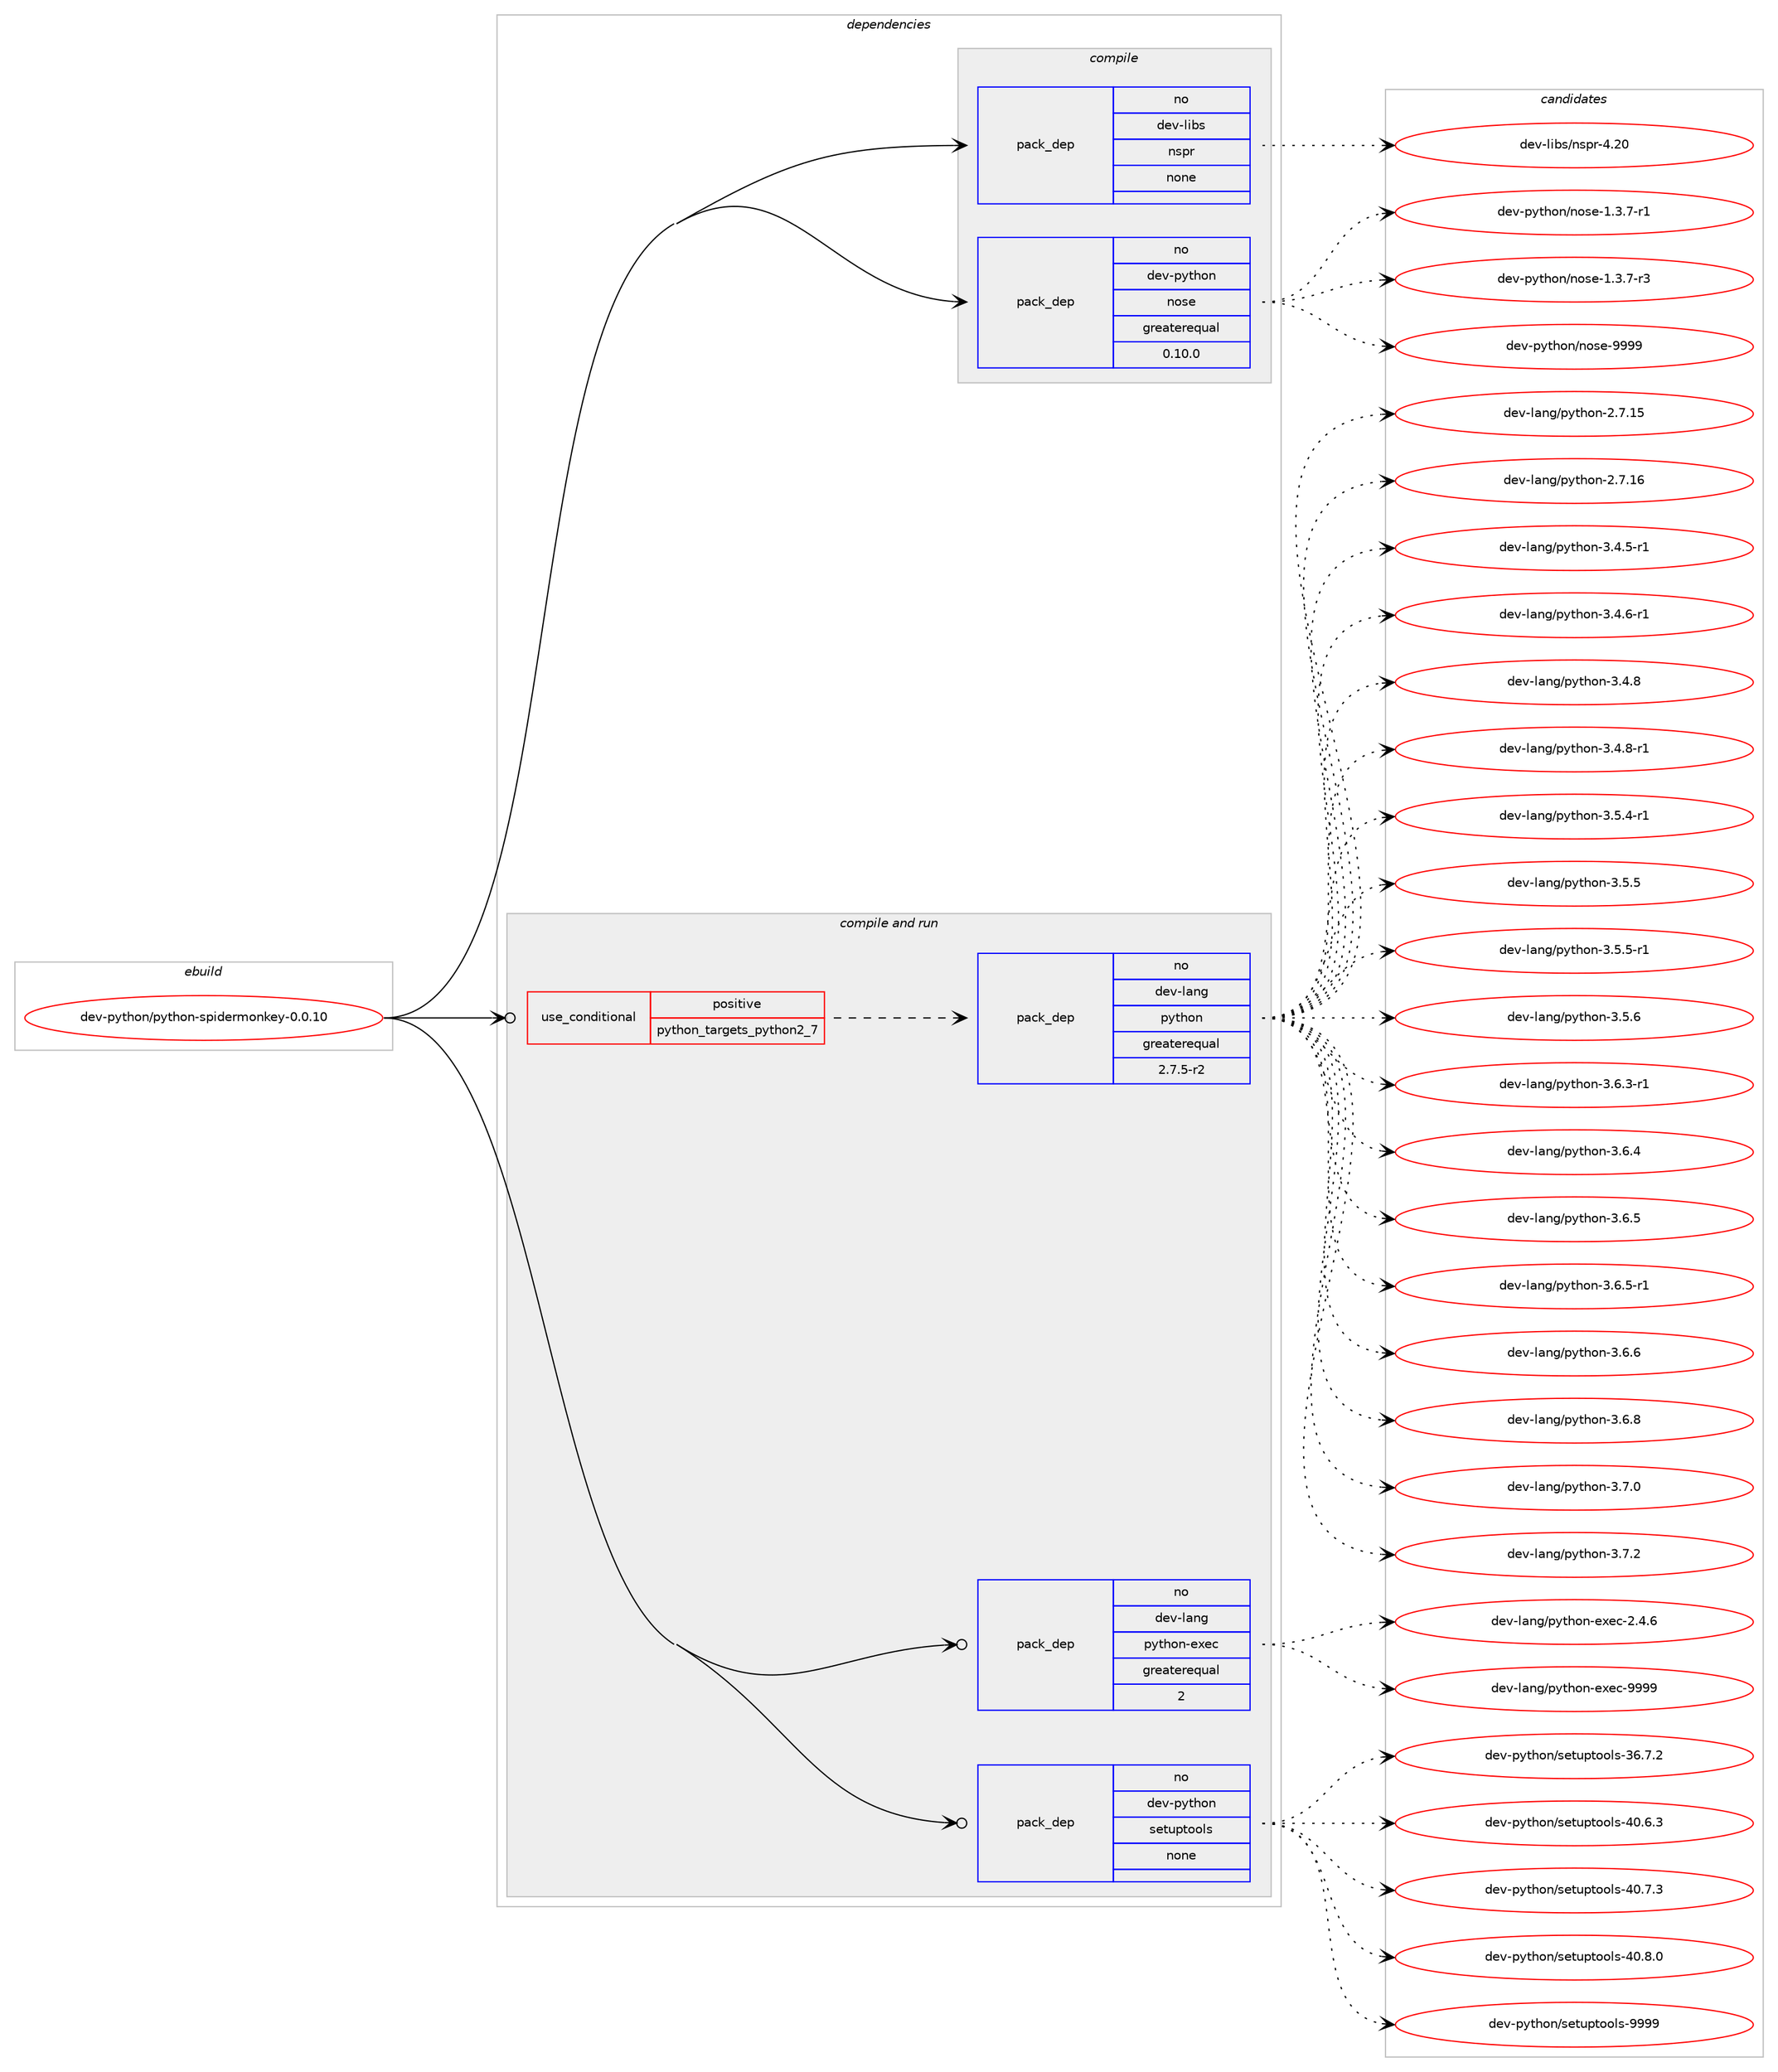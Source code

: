 digraph prolog {

# *************
# Graph options
# *************

newrank=true;
concentrate=true;
compound=true;
graph [rankdir=LR,fontname=Helvetica,fontsize=10,ranksep=1.5];#, ranksep=2.5, nodesep=0.2];
edge  [arrowhead=vee];
node  [fontname=Helvetica,fontsize=10];

# **********
# The ebuild
# **********

subgraph cluster_leftcol {
color=gray;
rank=same;
label=<<i>ebuild</i>>;
id [label="dev-python/python-spidermonkey-0.0.10", color=red, width=4, href="../dev-python/python-spidermonkey-0.0.10.svg"];
}

# ****************
# The dependencies
# ****************

subgraph cluster_midcol {
color=gray;
label=<<i>dependencies</i>>;
subgraph cluster_compile {
fillcolor="#eeeeee";
style=filled;
label=<<i>compile</i>>;
subgraph pack1030281 {
dependency1436680 [label=<<TABLE BORDER="0" CELLBORDER="1" CELLSPACING="0" CELLPADDING="4" WIDTH="220"><TR><TD ROWSPAN="6" CELLPADDING="30">pack_dep</TD></TR><TR><TD WIDTH="110">no</TD></TR><TR><TD>dev-libs</TD></TR><TR><TD>nspr</TD></TR><TR><TD>none</TD></TR><TR><TD></TD></TR></TABLE>>, shape=none, color=blue];
}
id:e -> dependency1436680:w [weight=20,style="solid",arrowhead="vee"];
subgraph pack1030282 {
dependency1436681 [label=<<TABLE BORDER="0" CELLBORDER="1" CELLSPACING="0" CELLPADDING="4" WIDTH="220"><TR><TD ROWSPAN="6" CELLPADDING="30">pack_dep</TD></TR><TR><TD WIDTH="110">no</TD></TR><TR><TD>dev-python</TD></TR><TR><TD>nose</TD></TR><TR><TD>greaterequal</TD></TR><TR><TD>0.10.0</TD></TR></TABLE>>, shape=none, color=blue];
}
id:e -> dependency1436681:w [weight=20,style="solid",arrowhead="vee"];
}
subgraph cluster_compileandrun {
fillcolor="#eeeeee";
style=filled;
label=<<i>compile and run</i>>;
subgraph cond383045 {
dependency1436682 [label=<<TABLE BORDER="0" CELLBORDER="1" CELLSPACING="0" CELLPADDING="4"><TR><TD ROWSPAN="3" CELLPADDING="10">use_conditional</TD></TR><TR><TD>positive</TD></TR><TR><TD>python_targets_python2_7</TD></TR></TABLE>>, shape=none, color=red];
subgraph pack1030283 {
dependency1436683 [label=<<TABLE BORDER="0" CELLBORDER="1" CELLSPACING="0" CELLPADDING="4" WIDTH="220"><TR><TD ROWSPAN="6" CELLPADDING="30">pack_dep</TD></TR><TR><TD WIDTH="110">no</TD></TR><TR><TD>dev-lang</TD></TR><TR><TD>python</TD></TR><TR><TD>greaterequal</TD></TR><TR><TD>2.7.5-r2</TD></TR></TABLE>>, shape=none, color=blue];
}
dependency1436682:e -> dependency1436683:w [weight=20,style="dashed",arrowhead="vee"];
}
id:e -> dependency1436682:w [weight=20,style="solid",arrowhead="odotvee"];
subgraph pack1030284 {
dependency1436684 [label=<<TABLE BORDER="0" CELLBORDER="1" CELLSPACING="0" CELLPADDING="4" WIDTH="220"><TR><TD ROWSPAN="6" CELLPADDING="30">pack_dep</TD></TR><TR><TD WIDTH="110">no</TD></TR><TR><TD>dev-lang</TD></TR><TR><TD>python-exec</TD></TR><TR><TD>greaterequal</TD></TR><TR><TD>2</TD></TR></TABLE>>, shape=none, color=blue];
}
id:e -> dependency1436684:w [weight=20,style="solid",arrowhead="odotvee"];
subgraph pack1030285 {
dependency1436685 [label=<<TABLE BORDER="0" CELLBORDER="1" CELLSPACING="0" CELLPADDING="4" WIDTH="220"><TR><TD ROWSPAN="6" CELLPADDING="30">pack_dep</TD></TR><TR><TD WIDTH="110">no</TD></TR><TR><TD>dev-python</TD></TR><TR><TD>setuptools</TD></TR><TR><TD>none</TD></TR><TR><TD></TD></TR></TABLE>>, shape=none, color=blue];
}
id:e -> dependency1436685:w [weight=20,style="solid",arrowhead="odotvee"];
}
subgraph cluster_run {
fillcolor="#eeeeee";
style=filled;
label=<<i>run</i>>;
}
}

# **************
# The candidates
# **************

subgraph cluster_choices {
rank=same;
color=gray;
label=<<i>candidates</i>>;

subgraph choice1030281 {
color=black;
nodesep=1;
choice1001011184510810598115471101151121144552465048 [label="dev-libs/nspr-4.20", color=red, width=4,href="../dev-libs/nspr-4.20.svg"];
dependency1436680:e -> choice1001011184510810598115471101151121144552465048:w [style=dotted,weight="100"];
}
subgraph choice1030282 {
color=black;
nodesep=1;
choice10010111845112121116104111110471101111151014549465146554511449 [label="dev-python/nose-1.3.7-r1", color=red, width=4,href="../dev-python/nose-1.3.7-r1.svg"];
choice10010111845112121116104111110471101111151014549465146554511451 [label="dev-python/nose-1.3.7-r3", color=red, width=4,href="../dev-python/nose-1.3.7-r3.svg"];
choice10010111845112121116104111110471101111151014557575757 [label="dev-python/nose-9999", color=red, width=4,href="../dev-python/nose-9999.svg"];
dependency1436681:e -> choice10010111845112121116104111110471101111151014549465146554511449:w [style=dotted,weight="100"];
dependency1436681:e -> choice10010111845112121116104111110471101111151014549465146554511451:w [style=dotted,weight="100"];
dependency1436681:e -> choice10010111845112121116104111110471101111151014557575757:w [style=dotted,weight="100"];
}
subgraph choice1030283 {
color=black;
nodesep=1;
choice10010111845108971101034711212111610411111045504655464953 [label="dev-lang/python-2.7.15", color=red, width=4,href="../dev-lang/python-2.7.15.svg"];
choice10010111845108971101034711212111610411111045504655464954 [label="dev-lang/python-2.7.16", color=red, width=4,href="../dev-lang/python-2.7.16.svg"];
choice1001011184510897110103471121211161041111104551465246534511449 [label="dev-lang/python-3.4.5-r1", color=red, width=4,href="../dev-lang/python-3.4.5-r1.svg"];
choice1001011184510897110103471121211161041111104551465246544511449 [label="dev-lang/python-3.4.6-r1", color=red, width=4,href="../dev-lang/python-3.4.6-r1.svg"];
choice100101118451089711010347112121116104111110455146524656 [label="dev-lang/python-3.4.8", color=red, width=4,href="../dev-lang/python-3.4.8.svg"];
choice1001011184510897110103471121211161041111104551465246564511449 [label="dev-lang/python-3.4.8-r1", color=red, width=4,href="../dev-lang/python-3.4.8-r1.svg"];
choice1001011184510897110103471121211161041111104551465346524511449 [label="dev-lang/python-3.5.4-r1", color=red, width=4,href="../dev-lang/python-3.5.4-r1.svg"];
choice100101118451089711010347112121116104111110455146534653 [label="dev-lang/python-3.5.5", color=red, width=4,href="../dev-lang/python-3.5.5.svg"];
choice1001011184510897110103471121211161041111104551465346534511449 [label="dev-lang/python-3.5.5-r1", color=red, width=4,href="../dev-lang/python-3.5.5-r1.svg"];
choice100101118451089711010347112121116104111110455146534654 [label="dev-lang/python-3.5.6", color=red, width=4,href="../dev-lang/python-3.5.6.svg"];
choice1001011184510897110103471121211161041111104551465446514511449 [label="dev-lang/python-3.6.3-r1", color=red, width=4,href="../dev-lang/python-3.6.3-r1.svg"];
choice100101118451089711010347112121116104111110455146544652 [label="dev-lang/python-3.6.4", color=red, width=4,href="../dev-lang/python-3.6.4.svg"];
choice100101118451089711010347112121116104111110455146544653 [label="dev-lang/python-3.6.5", color=red, width=4,href="../dev-lang/python-3.6.5.svg"];
choice1001011184510897110103471121211161041111104551465446534511449 [label="dev-lang/python-3.6.5-r1", color=red, width=4,href="../dev-lang/python-3.6.5-r1.svg"];
choice100101118451089711010347112121116104111110455146544654 [label="dev-lang/python-3.6.6", color=red, width=4,href="../dev-lang/python-3.6.6.svg"];
choice100101118451089711010347112121116104111110455146544656 [label="dev-lang/python-3.6.8", color=red, width=4,href="../dev-lang/python-3.6.8.svg"];
choice100101118451089711010347112121116104111110455146554648 [label="dev-lang/python-3.7.0", color=red, width=4,href="../dev-lang/python-3.7.0.svg"];
choice100101118451089711010347112121116104111110455146554650 [label="dev-lang/python-3.7.2", color=red, width=4,href="../dev-lang/python-3.7.2.svg"];
dependency1436683:e -> choice10010111845108971101034711212111610411111045504655464953:w [style=dotted,weight="100"];
dependency1436683:e -> choice10010111845108971101034711212111610411111045504655464954:w [style=dotted,weight="100"];
dependency1436683:e -> choice1001011184510897110103471121211161041111104551465246534511449:w [style=dotted,weight="100"];
dependency1436683:e -> choice1001011184510897110103471121211161041111104551465246544511449:w [style=dotted,weight="100"];
dependency1436683:e -> choice100101118451089711010347112121116104111110455146524656:w [style=dotted,weight="100"];
dependency1436683:e -> choice1001011184510897110103471121211161041111104551465246564511449:w [style=dotted,weight="100"];
dependency1436683:e -> choice1001011184510897110103471121211161041111104551465346524511449:w [style=dotted,weight="100"];
dependency1436683:e -> choice100101118451089711010347112121116104111110455146534653:w [style=dotted,weight="100"];
dependency1436683:e -> choice1001011184510897110103471121211161041111104551465346534511449:w [style=dotted,weight="100"];
dependency1436683:e -> choice100101118451089711010347112121116104111110455146534654:w [style=dotted,weight="100"];
dependency1436683:e -> choice1001011184510897110103471121211161041111104551465446514511449:w [style=dotted,weight="100"];
dependency1436683:e -> choice100101118451089711010347112121116104111110455146544652:w [style=dotted,weight="100"];
dependency1436683:e -> choice100101118451089711010347112121116104111110455146544653:w [style=dotted,weight="100"];
dependency1436683:e -> choice1001011184510897110103471121211161041111104551465446534511449:w [style=dotted,weight="100"];
dependency1436683:e -> choice100101118451089711010347112121116104111110455146544654:w [style=dotted,weight="100"];
dependency1436683:e -> choice100101118451089711010347112121116104111110455146544656:w [style=dotted,weight="100"];
dependency1436683:e -> choice100101118451089711010347112121116104111110455146554648:w [style=dotted,weight="100"];
dependency1436683:e -> choice100101118451089711010347112121116104111110455146554650:w [style=dotted,weight="100"];
}
subgraph choice1030284 {
color=black;
nodesep=1;
choice1001011184510897110103471121211161041111104510112010199455046524654 [label="dev-lang/python-exec-2.4.6", color=red, width=4,href="../dev-lang/python-exec-2.4.6.svg"];
choice10010111845108971101034711212111610411111045101120101994557575757 [label="dev-lang/python-exec-9999", color=red, width=4,href="../dev-lang/python-exec-9999.svg"];
dependency1436684:e -> choice1001011184510897110103471121211161041111104510112010199455046524654:w [style=dotted,weight="100"];
dependency1436684:e -> choice10010111845108971101034711212111610411111045101120101994557575757:w [style=dotted,weight="100"];
}
subgraph choice1030285 {
color=black;
nodesep=1;
choice100101118451121211161041111104711510111611711211611111110811545515446554650 [label="dev-python/setuptools-36.7.2", color=red, width=4,href="../dev-python/setuptools-36.7.2.svg"];
choice100101118451121211161041111104711510111611711211611111110811545524846544651 [label="dev-python/setuptools-40.6.3", color=red, width=4,href="../dev-python/setuptools-40.6.3.svg"];
choice100101118451121211161041111104711510111611711211611111110811545524846554651 [label="dev-python/setuptools-40.7.3", color=red, width=4,href="../dev-python/setuptools-40.7.3.svg"];
choice100101118451121211161041111104711510111611711211611111110811545524846564648 [label="dev-python/setuptools-40.8.0", color=red, width=4,href="../dev-python/setuptools-40.8.0.svg"];
choice10010111845112121116104111110471151011161171121161111111081154557575757 [label="dev-python/setuptools-9999", color=red, width=4,href="../dev-python/setuptools-9999.svg"];
dependency1436685:e -> choice100101118451121211161041111104711510111611711211611111110811545515446554650:w [style=dotted,weight="100"];
dependency1436685:e -> choice100101118451121211161041111104711510111611711211611111110811545524846544651:w [style=dotted,weight="100"];
dependency1436685:e -> choice100101118451121211161041111104711510111611711211611111110811545524846554651:w [style=dotted,weight="100"];
dependency1436685:e -> choice100101118451121211161041111104711510111611711211611111110811545524846564648:w [style=dotted,weight="100"];
dependency1436685:e -> choice10010111845112121116104111110471151011161171121161111111081154557575757:w [style=dotted,weight="100"];
}
}

}
